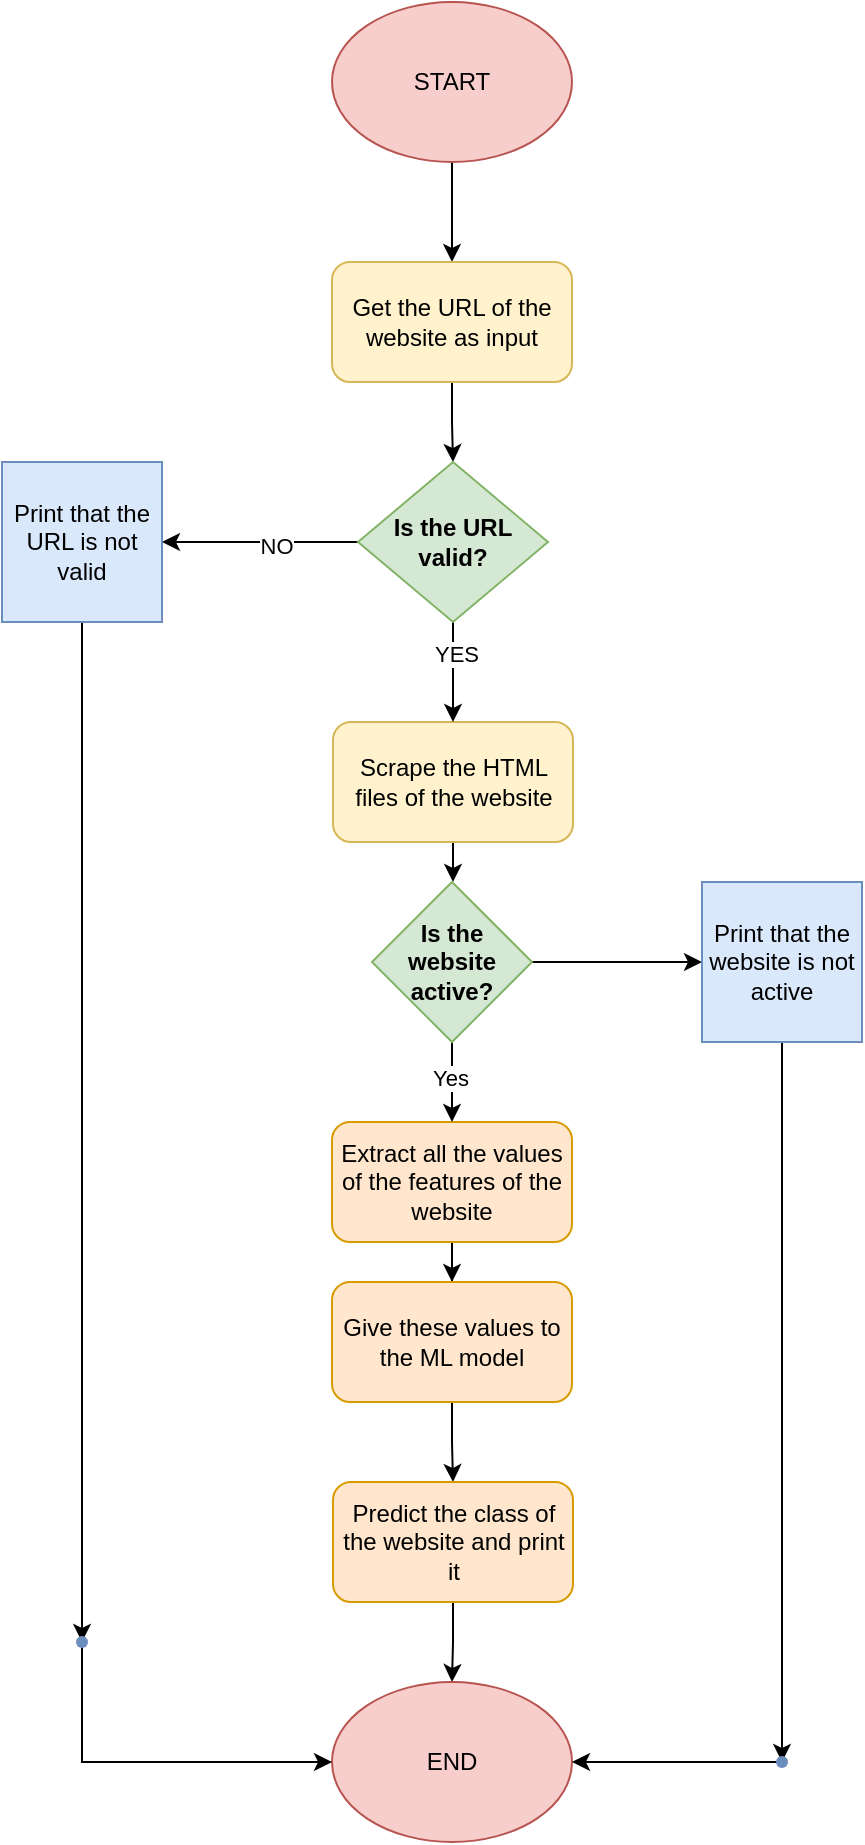 <mxfile version="28.1.1">
  <diagram name="Page-1" id="ifm0Bw4K4dQbtXaDDwRL">
    <mxGraphModel dx="1163" dy="1800" grid="1" gridSize="10" guides="1" tooltips="1" connect="1" arrows="1" fold="1" page="1" pageScale="1" pageWidth="827" pageHeight="1169" math="0" shadow="0">
      <root>
        <mxCell id="0" />
        <mxCell id="1" parent="0" />
        <mxCell id="o8o4saT7E8EeV9QDNvvc-3" value="" style="edgeStyle=orthogonalEdgeStyle;rounded=0;orthogonalLoop=1;jettySize=auto;html=1;fillColor=#FF0000;" edge="1" parent="1" source="o8o4saT7E8EeV9QDNvvc-1" target="o8o4saT7E8EeV9QDNvvc-2">
          <mxGeometry relative="1" as="geometry" />
        </mxCell>
        <mxCell id="o8o4saT7E8EeV9QDNvvc-1" value="START" style="ellipse;whiteSpace=wrap;html=1;fillColor=#f8cecc;strokeColor=#b85450;" vertex="1" parent="1">
          <mxGeometry x="364" y="-1060" width="120" height="80" as="geometry" />
        </mxCell>
        <mxCell id="o8o4saT7E8EeV9QDNvvc-15" value="" style="edgeStyle=orthogonalEdgeStyle;rounded=0;orthogonalLoop=1;jettySize=auto;html=1;" edge="1" parent="1" source="o8o4saT7E8EeV9QDNvvc-2" target="o8o4saT7E8EeV9QDNvvc-14">
          <mxGeometry relative="1" as="geometry" />
        </mxCell>
        <mxCell id="o8o4saT7E8EeV9QDNvvc-2" value="Get the URL of the website as input" style="rounded=1;whiteSpace=wrap;html=1;fillColor=#fff2cc;strokeColor=#d6b656;" vertex="1" parent="1">
          <mxGeometry x="364" y="-930" width="120" height="60" as="geometry" />
        </mxCell>
        <mxCell id="o8o4saT7E8EeV9QDNvvc-26" value="" style="edgeStyle=orthogonalEdgeStyle;rounded=0;orthogonalLoop=1;jettySize=auto;html=1;" edge="1" parent="1" source="o8o4saT7E8EeV9QDNvvc-4" target="o8o4saT7E8EeV9QDNvvc-25">
          <mxGeometry relative="1" as="geometry" />
        </mxCell>
        <mxCell id="o8o4saT7E8EeV9QDNvvc-4" value="Scrape the HTML files of the website" style="rounded=1;whiteSpace=wrap;html=1;fillColor=#fff2cc;strokeColor=#d6b656;" vertex="1" parent="1">
          <mxGeometry x="364.5" y="-700" width="120" height="60" as="geometry" />
        </mxCell>
        <mxCell id="o8o4saT7E8EeV9QDNvvc-9" value="" style="edgeStyle=orthogonalEdgeStyle;rounded=0;orthogonalLoop=1;jettySize=auto;html=1;" edge="1" parent="1" source="o8o4saT7E8EeV9QDNvvc-6" target="o8o4saT7E8EeV9QDNvvc-8">
          <mxGeometry relative="1" as="geometry" />
        </mxCell>
        <mxCell id="o8o4saT7E8EeV9QDNvvc-6" value="Extract all the values of the features of the website" style="rounded=1;whiteSpace=wrap;html=1;fillColor=#ffe6cc;strokeColor=#d79b00;" vertex="1" parent="1">
          <mxGeometry x="364" y="-500" width="120" height="60" as="geometry" />
        </mxCell>
        <mxCell id="o8o4saT7E8EeV9QDNvvc-11" value="" style="edgeStyle=orthogonalEdgeStyle;rounded=0;orthogonalLoop=1;jettySize=auto;html=1;" edge="1" parent="1" source="o8o4saT7E8EeV9QDNvvc-8" target="o8o4saT7E8EeV9QDNvvc-10">
          <mxGeometry relative="1" as="geometry" />
        </mxCell>
        <mxCell id="o8o4saT7E8EeV9QDNvvc-8" value="Give these values to the ML model" style="rounded=1;whiteSpace=wrap;html=1;fillColor=#ffe6cc;strokeColor=#d79b00;" vertex="1" parent="1">
          <mxGeometry x="364" y="-420" width="120" height="60" as="geometry" />
        </mxCell>
        <mxCell id="o8o4saT7E8EeV9QDNvvc-13" value="" style="edgeStyle=orthogonalEdgeStyle;rounded=0;orthogonalLoop=1;jettySize=auto;html=1;" edge="1" parent="1" source="o8o4saT7E8EeV9QDNvvc-10" target="o8o4saT7E8EeV9QDNvvc-12">
          <mxGeometry relative="1" as="geometry" />
        </mxCell>
        <mxCell id="o8o4saT7E8EeV9QDNvvc-10" value="Predict the class of the website and print it" style="rounded=1;whiteSpace=wrap;html=1;fillColor=#ffe6cc;strokeColor=#d79b00;" vertex="1" parent="1">
          <mxGeometry x="364.5" y="-320" width="120" height="60" as="geometry" />
        </mxCell>
        <mxCell id="o8o4saT7E8EeV9QDNvvc-12" value="END" style="ellipse;whiteSpace=wrap;html=1;fillColor=#f8cecc;strokeColor=#b85450;" vertex="1" parent="1">
          <mxGeometry x="364" y="-220" width="120" height="80" as="geometry" />
        </mxCell>
        <mxCell id="o8o4saT7E8EeV9QDNvvc-17" value="" style="edgeStyle=orthogonalEdgeStyle;rounded=0;orthogonalLoop=1;jettySize=auto;html=1;" edge="1" parent="1" source="o8o4saT7E8EeV9QDNvvc-14" target="o8o4saT7E8EeV9QDNvvc-4">
          <mxGeometry relative="1" as="geometry" />
        </mxCell>
        <mxCell id="o8o4saT7E8EeV9QDNvvc-18" value="YES" style="edgeLabel;html=1;align=center;verticalAlign=middle;resizable=0;points=[];" vertex="1" connectable="0" parent="o8o4saT7E8EeV9QDNvvc-17">
          <mxGeometry x="-0.372" y="1" relative="1" as="geometry">
            <mxPoint as="offset" />
          </mxGeometry>
        </mxCell>
        <mxCell id="o8o4saT7E8EeV9QDNvvc-20" value="" style="edgeStyle=orthogonalEdgeStyle;rounded=0;orthogonalLoop=1;jettySize=auto;html=1;" edge="1" parent="1" source="o8o4saT7E8EeV9QDNvvc-14" target="o8o4saT7E8EeV9QDNvvc-19">
          <mxGeometry relative="1" as="geometry" />
        </mxCell>
        <mxCell id="o8o4saT7E8EeV9QDNvvc-21" value="NO" style="edgeLabel;html=1;align=center;verticalAlign=middle;resizable=0;points=[];" vertex="1" connectable="0" parent="o8o4saT7E8EeV9QDNvvc-20">
          <mxGeometry x="-0.163" y="2" relative="1" as="geometry">
            <mxPoint as="offset" />
          </mxGeometry>
        </mxCell>
        <mxCell id="o8o4saT7E8EeV9QDNvvc-14" value="&lt;b&gt;Is the URL valid?&lt;/b&gt;" style="rhombus;whiteSpace=wrap;html=1;fillColor=#d5e8d4;strokeColor=#82b366;" vertex="1" parent="1">
          <mxGeometry x="377" y="-830" width="95" height="80" as="geometry" />
        </mxCell>
        <mxCell id="o8o4saT7E8EeV9QDNvvc-23" value="" style="edgeStyle=orthogonalEdgeStyle;rounded=0;orthogonalLoop=1;jettySize=auto;html=1;" edge="1" parent="1" source="o8o4saT7E8EeV9QDNvvc-19" target="o8o4saT7E8EeV9QDNvvc-22">
          <mxGeometry relative="1" as="geometry" />
        </mxCell>
        <mxCell id="o8o4saT7E8EeV9QDNvvc-19" value="Print that the URL is not valid" style="whiteSpace=wrap;html=1;aspect=fixed;fillColor=#dae8fc;strokeColor=#6c8ebf;" vertex="1" parent="1">
          <mxGeometry x="199" y="-830" width="80" height="80" as="geometry" />
        </mxCell>
        <mxCell id="o8o4saT7E8EeV9QDNvvc-24" value="" style="edgeStyle=orthogonalEdgeStyle;rounded=0;orthogonalLoop=1;jettySize=auto;html=1;" edge="1" parent="1" source="o8o4saT7E8EeV9QDNvvc-22" target="o8o4saT7E8EeV9QDNvvc-12">
          <mxGeometry relative="1" as="geometry">
            <Array as="points">
              <mxPoint x="239" y="-180" />
            </Array>
          </mxGeometry>
        </mxCell>
        <mxCell id="o8o4saT7E8EeV9QDNvvc-22" value="" style="shape=waypoint;sketch=0;size=6;pointerEvents=1;points=[];fillColor=#dae8fc;resizable=0;rotatable=0;perimeter=centerPerimeter;snapToPoint=1;strokeColor=#6c8ebf;" vertex="1" parent="1">
          <mxGeometry x="229" y="-250" width="20" height="20" as="geometry" />
        </mxCell>
        <mxCell id="o8o4saT7E8EeV9QDNvvc-27" value="" style="edgeStyle=orthogonalEdgeStyle;rounded=0;orthogonalLoop=1;jettySize=auto;html=1;" edge="1" parent="1" source="o8o4saT7E8EeV9QDNvvc-25" target="o8o4saT7E8EeV9QDNvvc-6">
          <mxGeometry relative="1" as="geometry" />
        </mxCell>
        <mxCell id="o8o4saT7E8EeV9QDNvvc-28" value="Yes" style="edgeLabel;html=1;align=center;verticalAlign=middle;resizable=0;points=[];" vertex="1" connectable="0" parent="o8o4saT7E8EeV9QDNvvc-27">
          <mxGeometry x="-0.1" y="-1" relative="1" as="geometry">
            <mxPoint as="offset" />
          </mxGeometry>
        </mxCell>
        <mxCell id="o8o4saT7E8EeV9QDNvvc-30" value="" style="edgeStyle=orthogonalEdgeStyle;rounded=0;orthogonalLoop=1;jettySize=auto;html=1;" edge="1" parent="1" source="o8o4saT7E8EeV9QDNvvc-25" target="o8o4saT7E8EeV9QDNvvc-29">
          <mxGeometry relative="1" as="geometry" />
        </mxCell>
        <mxCell id="o8o4saT7E8EeV9QDNvvc-25" value="&lt;b&gt;Is the website active?&lt;/b&gt;" style="rhombus;whiteSpace=wrap;html=1;fillColor=#d5e8d4;strokeColor=#82b366;" vertex="1" parent="1">
          <mxGeometry x="384" y="-620" width="80" height="80" as="geometry" />
        </mxCell>
        <mxCell id="o8o4saT7E8EeV9QDNvvc-32" value="" style="edgeStyle=orthogonalEdgeStyle;rounded=0;orthogonalLoop=1;jettySize=auto;html=1;" edge="1" parent="1" source="o8o4saT7E8EeV9QDNvvc-29" target="o8o4saT7E8EeV9QDNvvc-31">
          <mxGeometry relative="1" as="geometry" />
        </mxCell>
        <mxCell id="o8o4saT7E8EeV9QDNvvc-29" value="Print that the website is not active" style="whiteSpace=wrap;html=1;aspect=fixed;fillColor=#dae8fc;strokeColor=#6c8ebf;" vertex="1" parent="1">
          <mxGeometry x="549" y="-620" width="80" height="80" as="geometry" />
        </mxCell>
        <mxCell id="o8o4saT7E8EeV9QDNvvc-33" value="" style="edgeStyle=orthogonalEdgeStyle;rounded=0;orthogonalLoop=1;jettySize=auto;html=1;" edge="1" parent="1" source="o8o4saT7E8EeV9QDNvvc-31" target="o8o4saT7E8EeV9QDNvvc-12">
          <mxGeometry relative="1" as="geometry" />
        </mxCell>
        <mxCell id="o8o4saT7E8EeV9QDNvvc-31" value="" style="shape=waypoint;sketch=0;size=6;pointerEvents=1;points=[];fillColor=#dae8fc;resizable=0;rotatable=0;perimeter=centerPerimeter;snapToPoint=1;strokeColor=#6c8ebf;" vertex="1" parent="1">
          <mxGeometry x="579" y="-190" width="20" height="20" as="geometry" />
        </mxCell>
      </root>
    </mxGraphModel>
  </diagram>
</mxfile>
